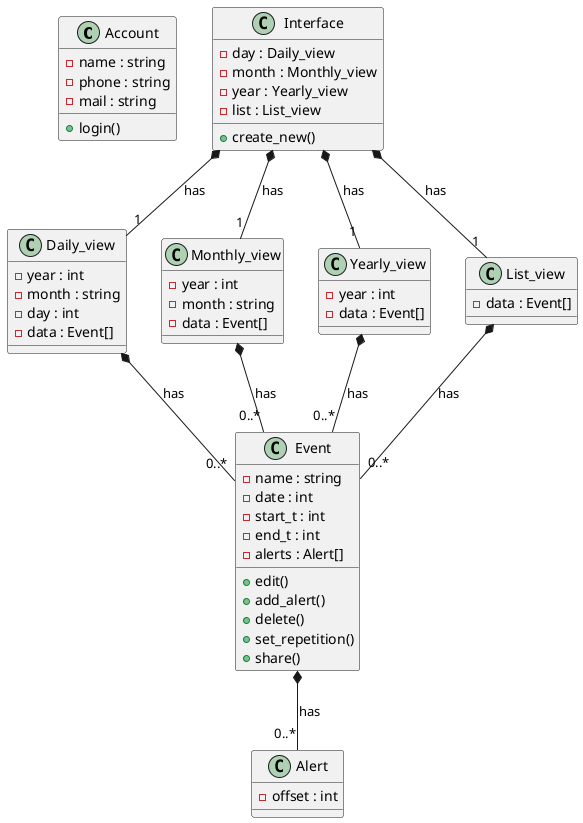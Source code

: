 @startuml
'https://plantuml.com/class-diagram

class Account {
    -name : string
    -phone : string
    -mail : string
    +login()
}

class Interface {
    -day : Daily_view
    -month : Monthly_view
    -year : Yearly_view
    -list : List_view
    +create_new()
}

class Daily_view {
    -year : int
    -month : string
    -day : int
    -data : Event[]
}

class Monthly_view {
    -year : int
    -month : string
    -data : Event[]
}

class Yearly_view {
    -year : int
    -data : Event[]
}

class List_view {
    -data : Event[]
}

class Event {
    -name : string
    -date : int
    -start_t : int
    -end_t : int
    -alerts : Alert[]
    +edit()
    +add_alert()
    +delete()
    +set_repetition()
    +share()
}

class Alert {
    -offset : int
}

Interface *-- "1" Daily_view : has
Interface *-- "1" Monthly_view : has
Interface *-- "1" Yearly_view : has
Interface *-- "1" List_view : has
Daily_view *-- "0..*" Event : has
Monthly_view *-- "0..*" Event : has
Yearly_view *-- "0..*" Event : has
List_view *-- "0..*" Event : has
Event *-- "0..*" Alert : has

@enduml